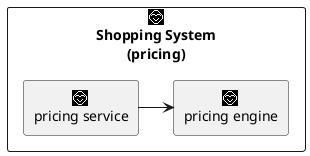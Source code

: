 @startuml
sprite $smile [16x16/16] {
FFFFFFFFFFFFFFFF
FFFFFF0000FFFFFF
FFFFF0FFFF0FFFFF
FFFF0FFFFFF0FFFF
FFF0FFFFFFFF0FFF
FF0F000FF000F0FF
F0F0FFF00FFF0F0F
F0FFFFFFFFFFFF0F
F0FFFFFFFFFFFF0F
F0FFF0FFFF0FFF0F
FF0FFF0FF0FFF0FF
FFF0FFF00FFF0FFF
FFFF0FFFFFF0FFFF
FFFFF0FFFF0FFFFF
FFFFFF0000FFFFFF
FFFFFFFFFFFFFFFF
}


rectangle "Shopping System\n(pricing)" <<$smile>> {
 rectangle "pricing service" <<$smile>> as src
 rectangle "pricing engine" <<$smile>> as tgt
 src -> tgt
}
@enduml